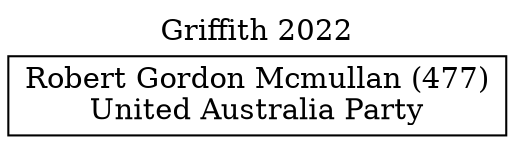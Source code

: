 // House preference flow
digraph "Robert Gordon Mcmullan (477)_Griffith_2022" {
	graph [label="Griffith 2022" labelloc=t mclimit=10]
	node [shape=box]
	"Robert Gordon Mcmullan (477)" [label="Robert Gordon Mcmullan (477)
United Australia Party"]
}
